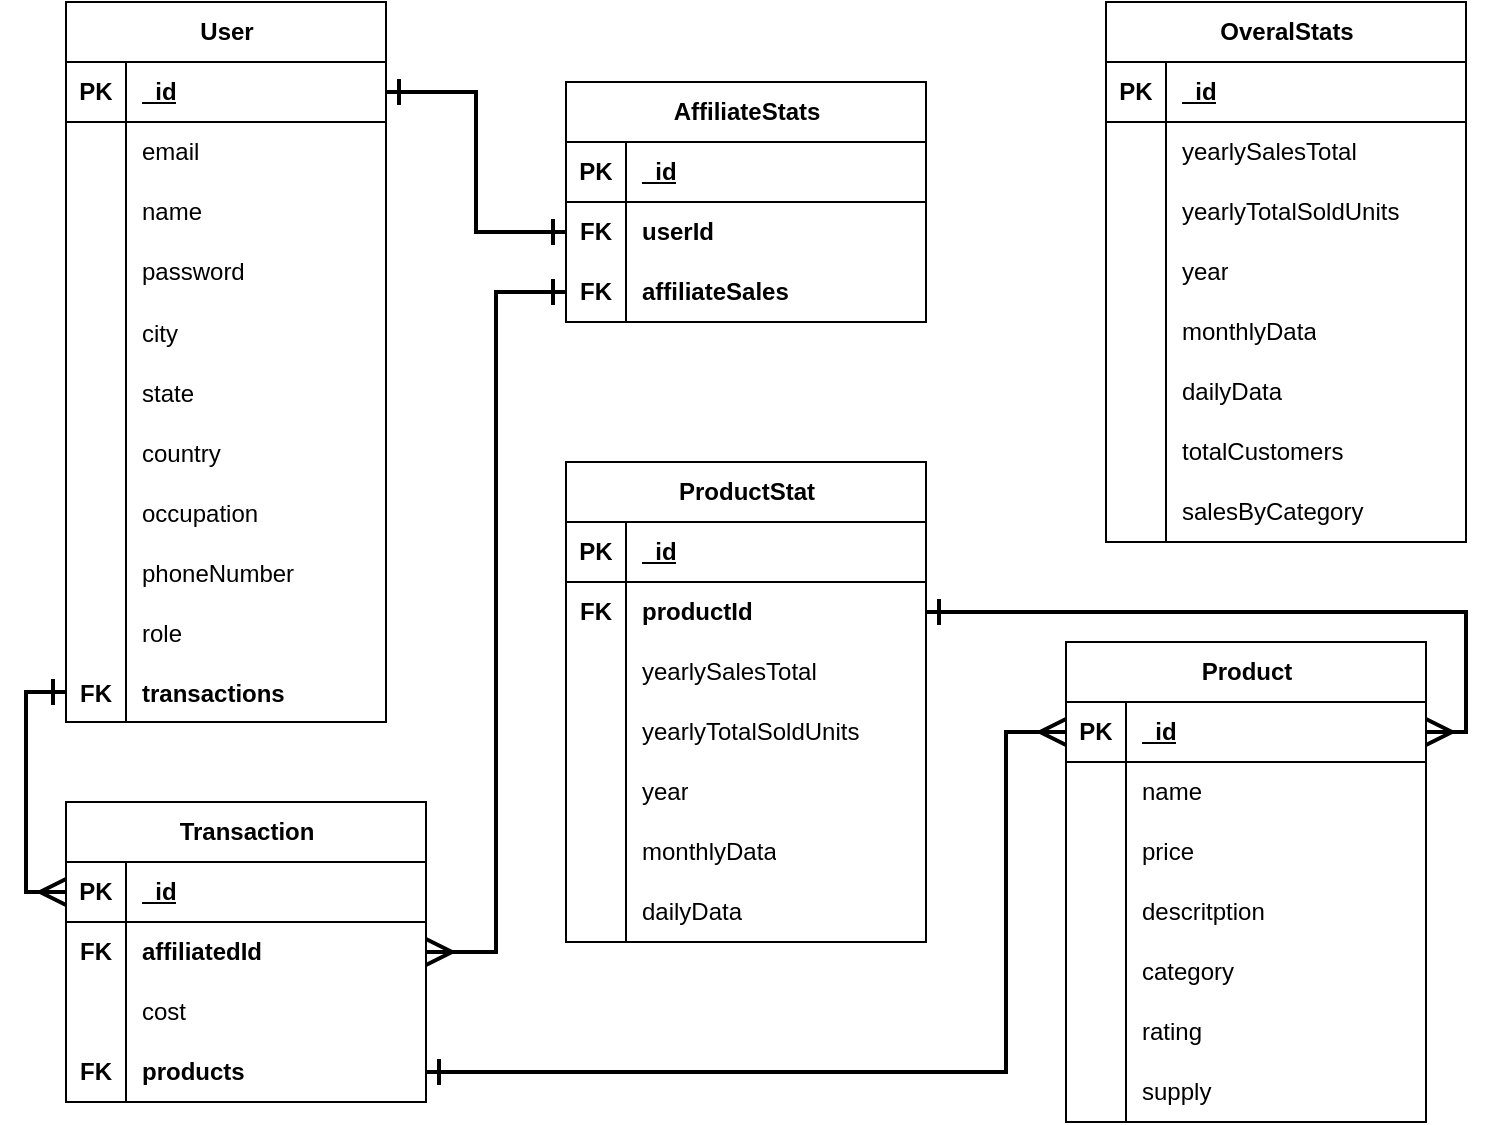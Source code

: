 <mxfile version="22.1.2" type="device">
  <diagram name="Page-1" id="8IZ86xLlQp-mrk8aoXNF">
    <mxGraphModel dx="767" dy="795" grid="1" gridSize="10" guides="1" tooltips="1" connect="1" arrows="1" fold="1" page="1" pageScale="1" pageWidth="850" pageHeight="1100" math="0" shadow="0">
      <root>
        <mxCell id="0" />
        <mxCell id="1" parent="0" />
        <mxCell id="BkCdWvKv00lGFJ5QVXTT-1" value="User" style="shape=table;startSize=30;container=1;collapsible=1;childLayout=tableLayout;fixedRows=1;rowLines=0;fontStyle=1;align=center;resizeLast=1;html=1;" vertex="1" parent="1">
          <mxGeometry x="40" y="40" width="160" height="360" as="geometry" />
        </mxCell>
        <mxCell id="BkCdWvKv00lGFJ5QVXTT-2" value="" style="shape=tableRow;horizontal=0;startSize=0;swimlaneHead=0;swimlaneBody=0;fillColor=none;collapsible=0;dropTarget=0;points=[[0,0.5],[1,0.5]];portConstraint=eastwest;top=0;left=0;right=0;bottom=1;" vertex="1" parent="BkCdWvKv00lGFJ5QVXTT-1">
          <mxGeometry y="30" width="160" height="30" as="geometry" />
        </mxCell>
        <mxCell id="BkCdWvKv00lGFJ5QVXTT-3" value="PK" style="shape=partialRectangle;connectable=0;fillColor=none;top=0;left=0;bottom=0;right=0;fontStyle=1;overflow=hidden;whiteSpace=wrap;html=1;" vertex="1" parent="BkCdWvKv00lGFJ5QVXTT-2">
          <mxGeometry width="30" height="30" as="geometry">
            <mxRectangle width="30" height="30" as="alternateBounds" />
          </mxGeometry>
        </mxCell>
        <mxCell id="BkCdWvKv00lGFJ5QVXTT-4" value="_id" style="shape=partialRectangle;connectable=0;fillColor=none;top=0;left=0;bottom=0;right=0;align=left;spacingLeft=6;fontStyle=5;overflow=hidden;whiteSpace=wrap;html=1;" vertex="1" parent="BkCdWvKv00lGFJ5QVXTT-2">
          <mxGeometry x="30" width="130" height="30" as="geometry">
            <mxRectangle width="130" height="30" as="alternateBounds" />
          </mxGeometry>
        </mxCell>
        <mxCell id="BkCdWvKv00lGFJ5QVXTT-5" value="" style="shape=tableRow;horizontal=0;startSize=0;swimlaneHead=0;swimlaneBody=0;fillColor=none;collapsible=0;dropTarget=0;points=[[0,0.5],[1,0.5]];portConstraint=eastwest;top=0;left=0;right=0;bottom=0;" vertex="1" parent="BkCdWvKv00lGFJ5QVXTT-1">
          <mxGeometry y="60" width="160" height="30" as="geometry" />
        </mxCell>
        <mxCell id="BkCdWvKv00lGFJ5QVXTT-6" value="" style="shape=partialRectangle;connectable=0;fillColor=none;top=0;left=0;bottom=0;right=0;editable=1;overflow=hidden;whiteSpace=wrap;html=1;" vertex="1" parent="BkCdWvKv00lGFJ5QVXTT-5">
          <mxGeometry width="30" height="30" as="geometry">
            <mxRectangle width="30" height="30" as="alternateBounds" />
          </mxGeometry>
        </mxCell>
        <mxCell id="BkCdWvKv00lGFJ5QVXTT-7" value="email" style="shape=partialRectangle;connectable=0;fillColor=none;top=0;left=0;bottom=0;right=0;align=left;spacingLeft=6;overflow=hidden;whiteSpace=wrap;html=1;" vertex="1" parent="BkCdWvKv00lGFJ5QVXTT-5">
          <mxGeometry x="30" width="130" height="30" as="geometry">
            <mxRectangle width="130" height="30" as="alternateBounds" />
          </mxGeometry>
        </mxCell>
        <mxCell id="BkCdWvKv00lGFJ5QVXTT-8" value="" style="shape=tableRow;horizontal=0;startSize=0;swimlaneHead=0;swimlaneBody=0;fillColor=none;collapsible=0;dropTarget=0;points=[[0,0.5],[1,0.5]];portConstraint=eastwest;top=0;left=0;right=0;bottom=0;" vertex="1" parent="BkCdWvKv00lGFJ5QVXTT-1">
          <mxGeometry y="90" width="160" height="30" as="geometry" />
        </mxCell>
        <mxCell id="BkCdWvKv00lGFJ5QVXTT-9" value="" style="shape=partialRectangle;connectable=0;fillColor=none;top=0;left=0;bottom=0;right=0;editable=1;overflow=hidden;whiteSpace=wrap;html=1;" vertex="1" parent="BkCdWvKv00lGFJ5QVXTT-8">
          <mxGeometry width="30" height="30" as="geometry">
            <mxRectangle width="30" height="30" as="alternateBounds" />
          </mxGeometry>
        </mxCell>
        <mxCell id="BkCdWvKv00lGFJ5QVXTT-10" value="name" style="shape=partialRectangle;connectable=0;fillColor=none;top=0;left=0;bottom=0;right=0;align=left;spacingLeft=6;overflow=hidden;whiteSpace=wrap;html=1;" vertex="1" parent="BkCdWvKv00lGFJ5QVXTT-8">
          <mxGeometry x="30" width="130" height="30" as="geometry">
            <mxRectangle width="130" height="30" as="alternateBounds" />
          </mxGeometry>
        </mxCell>
        <mxCell id="BkCdWvKv00lGFJ5QVXTT-11" value="" style="shape=tableRow;horizontal=0;startSize=0;swimlaneHead=0;swimlaneBody=0;fillColor=none;collapsible=0;dropTarget=0;points=[[0,0.5],[1,0.5]];portConstraint=eastwest;top=0;left=0;right=0;bottom=0;" vertex="1" parent="BkCdWvKv00lGFJ5QVXTT-1">
          <mxGeometry y="120" width="160" height="30" as="geometry" />
        </mxCell>
        <mxCell id="BkCdWvKv00lGFJ5QVXTT-12" value="" style="shape=partialRectangle;connectable=0;fillColor=none;top=0;left=0;bottom=0;right=0;editable=1;overflow=hidden;whiteSpace=wrap;html=1;" vertex="1" parent="BkCdWvKv00lGFJ5QVXTT-11">
          <mxGeometry width="30" height="30" as="geometry">
            <mxRectangle width="30" height="30" as="alternateBounds" />
          </mxGeometry>
        </mxCell>
        <mxCell id="BkCdWvKv00lGFJ5QVXTT-13" value="password" style="shape=partialRectangle;connectable=0;fillColor=none;top=0;left=0;bottom=0;right=0;align=left;spacingLeft=6;overflow=hidden;whiteSpace=wrap;html=1;" vertex="1" parent="BkCdWvKv00lGFJ5QVXTT-11">
          <mxGeometry x="30" width="130" height="30" as="geometry">
            <mxRectangle width="130" height="30" as="alternateBounds" />
          </mxGeometry>
        </mxCell>
        <mxCell id="BkCdWvKv00lGFJ5QVXTT-19" value="" style="shape=tableRow;horizontal=0;startSize=0;swimlaneHead=0;swimlaneBody=0;fillColor=none;collapsible=0;dropTarget=0;points=[[0,0.5],[1,0.5]];portConstraint=eastwest;top=0;left=0;right=0;bottom=0;" vertex="1" parent="BkCdWvKv00lGFJ5QVXTT-1">
          <mxGeometry y="150" width="160" height="30" as="geometry" />
        </mxCell>
        <mxCell id="BkCdWvKv00lGFJ5QVXTT-20" value="" style="shape=partialRectangle;connectable=0;fillColor=none;top=0;left=0;bottom=0;right=0;editable=1;overflow=hidden;" vertex="1" parent="BkCdWvKv00lGFJ5QVXTT-19">
          <mxGeometry width="30" height="30" as="geometry">
            <mxRectangle width="30" height="30" as="alternateBounds" />
          </mxGeometry>
        </mxCell>
        <mxCell id="BkCdWvKv00lGFJ5QVXTT-21" value="city" style="shape=partialRectangle;connectable=0;fillColor=none;top=0;left=0;bottom=0;right=0;align=left;spacingLeft=6;overflow=hidden;" vertex="1" parent="BkCdWvKv00lGFJ5QVXTT-19">
          <mxGeometry x="30" width="130" height="30" as="geometry">
            <mxRectangle width="130" height="30" as="alternateBounds" />
          </mxGeometry>
        </mxCell>
        <mxCell id="BkCdWvKv00lGFJ5QVXTT-15" value="" style="shape=tableRow;horizontal=0;startSize=0;swimlaneHead=0;swimlaneBody=0;fillColor=none;collapsible=0;dropTarget=0;points=[[0,0.5],[1,0.5]];portConstraint=eastwest;top=0;left=0;right=0;bottom=0;" vertex="1" parent="BkCdWvKv00lGFJ5QVXTT-1">
          <mxGeometry y="180" width="160" height="30" as="geometry" />
        </mxCell>
        <mxCell id="BkCdWvKv00lGFJ5QVXTT-16" value="" style="shape=partialRectangle;connectable=0;fillColor=none;top=0;left=0;bottom=0;right=0;editable=1;overflow=hidden;" vertex="1" parent="BkCdWvKv00lGFJ5QVXTT-15">
          <mxGeometry width="30" height="30" as="geometry">
            <mxRectangle width="30" height="30" as="alternateBounds" />
          </mxGeometry>
        </mxCell>
        <mxCell id="BkCdWvKv00lGFJ5QVXTT-17" value="state" style="shape=partialRectangle;connectable=0;fillColor=none;top=0;left=0;bottom=0;right=0;align=left;spacingLeft=6;overflow=hidden;" vertex="1" parent="BkCdWvKv00lGFJ5QVXTT-15">
          <mxGeometry x="30" width="130" height="30" as="geometry">
            <mxRectangle width="130" height="30" as="alternateBounds" />
          </mxGeometry>
        </mxCell>
        <mxCell id="BkCdWvKv00lGFJ5QVXTT-31" value="" style="shape=tableRow;horizontal=0;startSize=0;swimlaneHead=0;swimlaneBody=0;fillColor=none;collapsible=0;dropTarget=0;points=[[0,0.5],[1,0.5]];portConstraint=eastwest;top=0;left=0;right=0;bottom=0;" vertex="1" parent="BkCdWvKv00lGFJ5QVXTT-1">
          <mxGeometry y="210" width="160" height="30" as="geometry" />
        </mxCell>
        <mxCell id="BkCdWvKv00lGFJ5QVXTT-32" value="" style="shape=partialRectangle;connectable=0;fillColor=none;top=0;left=0;bottom=0;right=0;editable=1;overflow=hidden;" vertex="1" parent="BkCdWvKv00lGFJ5QVXTT-31">
          <mxGeometry width="30" height="30" as="geometry">
            <mxRectangle width="30" height="30" as="alternateBounds" />
          </mxGeometry>
        </mxCell>
        <mxCell id="BkCdWvKv00lGFJ5QVXTT-33" value="country" style="shape=partialRectangle;connectable=0;fillColor=none;top=0;left=0;bottom=0;right=0;align=left;spacingLeft=6;overflow=hidden;" vertex="1" parent="BkCdWvKv00lGFJ5QVXTT-31">
          <mxGeometry x="30" width="130" height="30" as="geometry">
            <mxRectangle width="130" height="30" as="alternateBounds" />
          </mxGeometry>
        </mxCell>
        <mxCell id="BkCdWvKv00lGFJ5QVXTT-23" value="" style="shape=tableRow;horizontal=0;startSize=0;swimlaneHead=0;swimlaneBody=0;fillColor=none;collapsible=0;dropTarget=0;points=[[0,0.5],[1,0.5]];portConstraint=eastwest;top=0;left=0;right=0;bottom=0;" vertex="1" parent="BkCdWvKv00lGFJ5QVXTT-1">
          <mxGeometry y="240" width="160" height="30" as="geometry" />
        </mxCell>
        <mxCell id="BkCdWvKv00lGFJ5QVXTT-24" value="" style="shape=partialRectangle;connectable=0;fillColor=none;top=0;left=0;bottom=0;right=0;editable=1;overflow=hidden;" vertex="1" parent="BkCdWvKv00lGFJ5QVXTT-23">
          <mxGeometry width="30" height="30" as="geometry">
            <mxRectangle width="30" height="30" as="alternateBounds" />
          </mxGeometry>
        </mxCell>
        <mxCell id="BkCdWvKv00lGFJ5QVXTT-25" value="occupation" style="shape=partialRectangle;connectable=0;fillColor=none;top=0;left=0;bottom=0;right=0;align=left;spacingLeft=6;overflow=hidden;" vertex="1" parent="BkCdWvKv00lGFJ5QVXTT-23">
          <mxGeometry x="30" width="130" height="30" as="geometry">
            <mxRectangle width="130" height="30" as="alternateBounds" />
          </mxGeometry>
        </mxCell>
        <mxCell id="BkCdWvKv00lGFJ5QVXTT-27" value="" style="shape=tableRow;horizontal=0;startSize=0;swimlaneHead=0;swimlaneBody=0;fillColor=none;collapsible=0;dropTarget=0;points=[[0,0.5],[1,0.5]];portConstraint=eastwest;top=0;left=0;right=0;bottom=0;" vertex="1" parent="BkCdWvKv00lGFJ5QVXTT-1">
          <mxGeometry y="270" width="160" height="30" as="geometry" />
        </mxCell>
        <mxCell id="BkCdWvKv00lGFJ5QVXTT-28" value="" style="shape=partialRectangle;connectable=0;fillColor=none;top=0;left=0;bottom=0;right=0;editable=1;overflow=hidden;" vertex="1" parent="BkCdWvKv00lGFJ5QVXTT-27">
          <mxGeometry width="30" height="30" as="geometry">
            <mxRectangle width="30" height="30" as="alternateBounds" />
          </mxGeometry>
        </mxCell>
        <mxCell id="BkCdWvKv00lGFJ5QVXTT-29" value="phoneNumber" style="shape=partialRectangle;connectable=0;fillColor=none;top=0;left=0;bottom=0;right=0;align=left;spacingLeft=6;overflow=hidden;" vertex="1" parent="BkCdWvKv00lGFJ5QVXTT-27">
          <mxGeometry x="30" width="130" height="30" as="geometry">
            <mxRectangle width="130" height="30" as="alternateBounds" />
          </mxGeometry>
        </mxCell>
        <mxCell id="BkCdWvKv00lGFJ5QVXTT-39" value="" style="shape=tableRow;horizontal=0;startSize=0;swimlaneHead=0;swimlaneBody=0;fillColor=none;collapsible=0;dropTarget=0;points=[[0,0.5],[1,0.5]];portConstraint=eastwest;top=0;left=0;right=0;bottom=0;" vertex="1" parent="BkCdWvKv00lGFJ5QVXTT-1">
          <mxGeometry y="300" width="160" height="30" as="geometry" />
        </mxCell>
        <mxCell id="BkCdWvKv00lGFJ5QVXTT-40" value="" style="shape=partialRectangle;connectable=0;fillColor=none;top=0;left=0;bottom=0;right=0;editable=1;overflow=hidden;" vertex="1" parent="BkCdWvKv00lGFJ5QVXTT-39">
          <mxGeometry width="30" height="30" as="geometry">
            <mxRectangle width="30" height="30" as="alternateBounds" />
          </mxGeometry>
        </mxCell>
        <mxCell id="BkCdWvKv00lGFJ5QVXTT-41" value="role" style="shape=partialRectangle;connectable=0;fillColor=none;top=0;left=0;bottom=0;right=0;align=left;spacingLeft=6;overflow=hidden;" vertex="1" parent="BkCdWvKv00lGFJ5QVXTT-39">
          <mxGeometry x="30" width="130" height="30" as="geometry">
            <mxRectangle width="130" height="30" as="alternateBounds" />
          </mxGeometry>
        </mxCell>
        <mxCell id="BkCdWvKv00lGFJ5QVXTT-35" value="" style="shape=tableRow;horizontal=0;startSize=0;swimlaneHead=0;swimlaneBody=0;fillColor=none;collapsible=0;dropTarget=0;points=[[0,0.5],[1,0.5]];portConstraint=eastwest;top=0;left=0;right=0;bottom=0;" vertex="1" parent="BkCdWvKv00lGFJ5QVXTT-1">
          <mxGeometry y="330" width="160" height="30" as="geometry" />
        </mxCell>
        <mxCell id="BkCdWvKv00lGFJ5QVXTT-36" value="FK" style="shape=partialRectangle;connectable=0;fillColor=none;top=0;left=0;bottom=0;right=0;editable=1;overflow=hidden;fontStyle=1" vertex="1" parent="BkCdWvKv00lGFJ5QVXTT-35">
          <mxGeometry width="30" height="30" as="geometry">
            <mxRectangle width="30" height="30" as="alternateBounds" />
          </mxGeometry>
        </mxCell>
        <mxCell id="BkCdWvKv00lGFJ5QVXTT-37" value="transactions" style="shape=partialRectangle;connectable=0;fillColor=none;top=0;left=0;bottom=0;right=0;align=left;spacingLeft=6;overflow=hidden;fontStyle=1" vertex="1" parent="BkCdWvKv00lGFJ5QVXTT-35">
          <mxGeometry x="30" width="130" height="30" as="geometry">
            <mxRectangle width="130" height="30" as="alternateBounds" />
          </mxGeometry>
        </mxCell>
        <mxCell id="BkCdWvKv00lGFJ5QVXTT-48" value="Transaction" style="shape=table;startSize=30;container=1;collapsible=1;childLayout=tableLayout;fixedRows=1;rowLines=0;fontStyle=1;align=center;resizeLast=1;html=1;" vertex="1" parent="1">
          <mxGeometry x="40" y="440" width="180" height="150" as="geometry" />
        </mxCell>
        <mxCell id="BkCdWvKv00lGFJ5QVXTT-49" value="" style="shape=tableRow;horizontal=0;startSize=0;swimlaneHead=0;swimlaneBody=0;fillColor=none;collapsible=0;dropTarget=0;points=[[0,0.5],[1,0.5]];portConstraint=eastwest;top=0;left=0;right=0;bottom=1;" vertex="1" parent="BkCdWvKv00lGFJ5QVXTT-48">
          <mxGeometry y="30" width="180" height="30" as="geometry" />
        </mxCell>
        <mxCell id="BkCdWvKv00lGFJ5QVXTT-50" value="PK" style="shape=partialRectangle;connectable=0;fillColor=none;top=0;left=0;bottom=0;right=0;fontStyle=1;overflow=hidden;whiteSpace=wrap;html=1;" vertex="1" parent="BkCdWvKv00lGFJ5QVXTT-49">
          <mxGeometry width="30" height="30" as="geometry">
            <mxRectangle width="30" height="30" as="alternateBounds" />
          </mxGeometry>
        </mxCell>
        <mxCell id="BkCdWvKv00lGFJ5QVXTT-51" value="_id" style="shape=partialRectangle;connectable=0;fillColor=none;top=0;left=0;bottom=0;right=0;align=left;spacingLeft=6;fontStyle=5;overflow=hidden;whiteSpace=wrap;html=1;" vertex="1" parent="BkCdWvKv00lGFJ5QVXTT-49">
          <mxGeometry x="30" width="150" height="30" as="geometry">
            <mxRectangle width="150" height="30" as="alternateBounds" />
          </mxGeometry>
        </mxCell>
        <mxCell id="BkCdWvKv00lGFJ5QVXTT-52" value="" style="shape=tableRow;horizontal=0;startSize=0;swimlaneHead=0;swimlaneBody=0;fillColor=none;collapsible=0;dropTarget=0;points=[[0,0.5],[1,0.5]];portConstraint=eastwest;top=0;left=0;right=0;bottom=0;" vertex="1" parent="BkCdWvKv00lGFJ5QVXTT-48">
          <mxGeometry y="60" width="180" height="30" as="geometry" />
        </mxCell>
        <mxCell id="BkCdWvKv00lGFJ5QVXTT-53" value="FK" style="shape=partialRectangle;connectable=0;fillColor=none;top=0;left=0;bottom=0;right=0;editable=1;overflow=hidden;whiteSpace=wrap;html=1;fontStyle=1" vertex="1" parent="BkCdWvKv00lGFJ5QVXTT-52">
          <mxGeometry width="30" height="30" as="geometry">
            <mxRectangle width="30" height="30" as="alternateBounds" />
          </mxGeometry>
        </mxCell>
        <mxCell id="BkCdWvKv00lGFJ5QVXTT-54" value="affiliatedId" style="shape=partialRectangle;connectable=0;fillColor=none;top=0;left=0;bottom=0;right=0;align=left;spacingLeft=6;overflow=hidden;whiteSpace=wrap;html=1;fontStyle=1" vertex="1" parent="BkCdWvKv00lGFJ5QVXTT-52">
          <mxGeometry x="30" width="150" height="30" as="geometry">
            <mxRectangle width="150" height="30" as="alternateBounds" />
          </mxGeometry>
        </mxCell>
        <mxCell id="BkCdWvKv00lGFJ5QVXTT-55" value="" style="shape=tableRow;horizontal=0;startSize=0;swimlaneHead=0;swimlaneBody=0;fillColor=none;collapsible=0;dropTarget=0;points=[[0,0.5],[1,0.5]];portConstraint=eastwest;top=0;left=0;right=0;bottom=0;" vertex="1" parent="BkCdWvKv00lGFJ5QVXTT-48">
          <mxGeometry y="90" width="180" height="30" as="geometry" />
        </mxCell>
        <mxCell id="BkCdWvKv00lGFJ5QVXTT-56" value="" style="shape=partialRectangle;connectable=0;fillColor=none;top=0;left=0;bottom=0;right=0;editable=1;overflow=hidden;whiteSpace=wrap;html=1;" vertex="1" parent="BkCdWvKv00lGFJ5QVXTT-55">
          <mxGeometry width="30" height="30" as="geometry">
            <mxRectangle width="30" height="30" as="alternateBounds" />
          </mxGeometry>
        </mxCell>
        <mxCell id="BkCdWvKv00lGFJ5QVXTT-57" value="cost" style="shape=partialRectangle;connectable=0;fillColor=none;top=0;left=0;bottom=0;right=0;align=left;spacingLeft=6;overflow=hidden;whiteSpace=wrap;html=1;" vertex="1" parent="BkCdWvKv00lGFJ5QVXTT-55">
          <mxGeometry x="30" width="150" height="30" as="geometry">
            <mxRectangle width="150" height="30" as="alternateBounds" />
          </mxGeometry>
        </mxCell>
        <mxCell id="BkCdWvKv00lGFJ5QVXTT-58" value="" style="shape=tableRow;horizontal=0;startSize=0;swimlaneHead=0;swimlaneBody=0;fillColor=none;collapsible=0;dropTarget=0;points=[[0,0.5],[1,0.5]];portConstraint=eastwest;top=0;left=0;right=0;bottom=0;" vertex="1" parent="BkCdWvKv00lGFJ5QVXTT-48">
          <mxGeometry y="120" width="180" height="30" as="geometry" />
        </mxCell>
        <mxCell id="BkCdWvKv00lGFJ5QVXTT-59" value="FK" style="shape=partialRectangle;connectable=0;fillColor=none;top=0;left=0;bottom=0;right=0;editable=1;overflow=hidden;whiteSpace=wrap;html=1;fontStyle=1" vertex="1" parent="BkCdWvKv00lGFJ5QVXTT-58">
          <mxGeometry width="30" height="30" as="geometry">
            <mxRectangle width="30" height="30" as="alternateBounds" />
          </mxGeometry>
        </mxCell>
        <mxCell id="BkCdWvKv00lGFJ5QVXTT-60" value="products" style="shape=partialRectangle;connectable=0;fillColor=none;top=0;left=0;bottom=0;right=0;align=left;spacingLeft=6;overflow=hidden;whiteSpace=wrap;html=1;fontStyle=1" vertex="1" parent="BkCdWvKv00lGFJ5QVXTT-58">
          <mxGeometry x="30" width="150" height="30" as="geometry">
            <mxRectangle width="150" height="30" as="alternateBounds" />
          </mxGeometry>
        </mxCell>
        <mxCell id="BkCdWvKv00lGFJ5QVXTT-61" value="AffiliateStats" style="shape=table;startSize=30;container=1;collapsible=1;childLayout=tableLayout;fixedRows=1;rowLines=0;fontStyle=1;align=center;resizeLast=1;html=1;" vertex="1" parent="1">
          <mxGeometry x="290" y="80" width="180" height="120" as="geometry" />
        </mxCell>
        <mxCell id="BkCdWvKv00lGFJ5QVXTT-62" value="" style="shape=tableRow;horizontal=0;startSize=0;swimlaneHead=0;swimlaneBody=0;fillColor=none;collapsible=0;dropTarget=0;points=[[0,0.5],[1,0.5]];portConstraint=eastwest;top=0;left=0;right=0;bottom=1;" vertex="1" parent="BkCdWvKv00lGFJ5QVXTT-61">
          <mxGeometry y="30" width="180" height="30" as="geometry" />
        </mxCell>
        <mxCell id="BkCdWvKv00lGFJ5QVXTT-63" value="PK" style="shape=partialRectangle;connectable=0;fillColor=none;top=0;left=0;bottom=0;right=0;fontStyle=1;overflow=hidden;whiteSpace=wrap;html=1;" vertex="1" parent="BkCdWvKv00lGFJ5QVXTT-62">
          <mxGeometry width="30" height="30" as="geometry">
            <mxRectangle width="30" height="30" as="alternateBounds" />
          </mxGeometry>
        </mxCell>
        <mxCell id="BkCdWvKv00lGFJ5QVXTT-64" value="_id" style="shape=partialRectangle;connectable=0;fillColor=none;top=0;left=0;bottom=0;right=0;align=left;spacingLeft=6;fontStyle=5;overflow=hidden;whiteSpace=wrap;html=1;" vertex="1" parent="BkCdWvKv00lGFJ5QVXTT-62">
          <mxGeometry x="30" width="150" height="30" as="geometry">
            <mxRectangle width="150" height="30" as="alternateBounds" />
          </mxGeometry>
        </mxCell>
        <mxCell id="BkCdWvKv00lGFJ5QVXTT-65" value="" style="shape=tableRow;horizontal=0;startSize=0;swimlaneHead=0;swimlaneBody=0;fillColor=none;collapsible=0;dropTarget=0;points=[[0,0.5],[1,0.5]];portConstraint=eastwest;top=0;left=0;right=0;bottom=0;" vertex="1" parent="BkCdWvKv00lGFJ5QVXTT-61">
          <mxGeometry y="60" width="180" height="30" as="geometry" />
        </mxCell>
        <mxCell id="BkCdWvKv00lGFJ5QVXTT-66" value="FK" style="shape=partialRectangle;connectable=0;fillColor=none;top=0;left=0;bottom=0;right=0;editable=1;overflow=hidden;whiteSpace=wrap;html=1;fontStyle=1" vertex="1" parent="BkCdWvKv00lGFJ5QVXTT-65">
          <mxGeometry width="30" height="30" as="geometry">
            <mxRectangle width="30" height="30" as="alternateBounds" />
          </mxGeometry>
        </mxCell>
        <mxCell id="BkCdWvKv00lGFJ5QVXTT-67" value="userId" style="shape=partialRectangle;connectable=0;fillColor=none;top=0;left=0;bottom=0;right=0;align=left;spacingLeft=6;overflow=hidden;whiteSpace=wrap;html=1;fontStyle=1" vertex="1" parent="BkCdWvKv00lGFJ5QVXTT-65">
          <mxGeometry x="30" width="150" height="30" as="geometry">
            <mxRectangle width="150" height="30" as="alternateBounds" />
          </mxGeometry>
        </mxCell>
        <mxCell id="BkCdWvKv00lGFJ5QVXTT-68" value="" style="shape=tableRow;horizontal=0;startSize=0;swimlaneHead=0;swimlaneBody=0;fillColor=none;collapsible=0;dropTarget=0;points=[[0,0.5],[1,0.5]];portConstraint=eastwest;top=0;left=0;right=0;bottom=0;" vertex="1" parent="BkCdWvKv00lGFJ5QVXTT-61">
          <mxGeometry y="90" width="180" height="30" as="geometry" />
        </mxCell>
        <mxCell id="BkCdWvKv00lGFJ5QVXTT-69" value="FK" style="shape=partialRectangle;connectable=0;fillColor=none;top=0;left=0;bottom=0;right=0;editable=1;overflow=hidden;whiteSpace=wrap;html=1;fontStyle=1" vertex="1" parent="BkCdWvKv00lGFJ5QVXTT-68">
          <mxGeometry width="30" height="30" as="geometry">
            <mxRectangle width="30" height="30" as="alternateBounds" />
          </mxGeometry>
        </mxCell>
        <mxCell id="BkCdWvKv00lGFJ5QVXTT-70" value="affiliateSales" style="shape=partialRectangle;connectable=0;fillColor=none;top=0;left=0;bottom=0;right=0;align=left;spacingLeft=6;overflow=hidden;whiteSpace=wrap;html=1;fontStyle=1" vertex="1" parent="BkCdWvKv00lGFJ5QVXTT-68">
          <mxGeometry x="30" width="150" height="30" as="geometry">
            <mxRectangle width="150" height="30" as="alternateBounds" />
          </mxGeometry>
        </mxCell>
        <mxCell id="BkCdWvKv00lGFJ5QVXTT-74" value="ProductStat" style="shape=table;startSize=30;container=1;collapsible=1;childLayout=tableLayout;fixedRows=1;rowLines=0;fontStyle=1;align=center;resizeLast=1;html=1;" vertex="1" parent="1">
          <mxGeometry x="290" y="270" width="180" height="240" as="geometry" />
        </mxCell>
        <mxCell id="BkCdWvKv00lGFJ5QVXTT-75" value="" style="shape=tableRow;horizontal=0;startSize=0;swimlaneHead=0;swimlaneBody=0;fillColor=none;collapsible=0;dropTarget=0;points=[[0,0.5],[1,0.5]];portConstraint=eastwest;top=0;left=0;right=0;bottom=1;" vertex="1" parent="BkCdWvKv00lGFJ5QVXTT-74">
          <mxGeometry y="30" width="180" height="30" as="geometry" />
        </mxCell>
        <mxCell id="BkCdWvKv00lGFJ5QVXTT-76" value="PK" style="shape=partialRectangle;connectable=0;fillColor=none;top=0;left=0;bottom=0;right=0;fontStyle=1;overflow=hidden;whiteSpace=wrap;html=1;" vertex="1" parent="BkCdWvKv00lGFJ5QVXTT-75">
          <mxGeometry width="30" height="30" as="geometry">
            <mxRectangle width="30" height="30" as="alternateBounds" />
          </mxGeometry>
        </mxCell>
        <mxCell id="BkCdWvKv00lGFJ5QVXTT-77" value="_id" style="shape=partialRectangle;connectable=0;fillColor=none;top=0;left=0;bottom=0;right=0;align=left;spacingLeft=6;fontStyle=5;overflow=hidden;whiteSpace=wrap;html=1;" vertex="1" parent="BkCdWvKv00lGFJ5QVXTT-75">
          <mxGeometry x="30" width="150" height="30" as="geometry">
            <mxRectangle width="150" height="30" as="alternateBounds" />
          </mxGeometry>
        </mxCell>
        <mxCell id="BkCdWvKv00lGFJ5QVXTT-78" value="" style="shape=tableRow;horizontal=0;startSize=0;swimlaneHead=0;swimlaneBody=0;fillColor=none;collapsible=0;dropTarget=0;points=[[0,0.5],[1,0.5]];portConstraint=eastwest;top=0;left=0;right=0;bottom=0;" vertex="1" parent="BkCdWvKv00lGFJ5QVXTT-74">
          <mxGeometry y="60" width="180" height="30" as="geometry" />
        </mxCell>
        <mxCell id="BkCdWvKv00lGFJ5QVXTT-79" value="FK" style="shape=partialRectangle;connectable=0;fillColor=none;top=0;left=0;bottom=0;right=0;editable=1;overflow=hidden;whiteSpace=wrap;html=1;fontStyle=1" vertex="1" parent="BkCdWvKv00lGFJ5QVXTT-78">
          <mxGeometry width="30" height="30" as="geometry">
            <mxRectangle width="30" height="30" as="alternateBounds" />
          </mxGeometry>
        </mxCell>
        <mxCell id="BkCdWvKv00lGFJ5QVXTT-80" value="productId" style="shape=partialRectangle;connectable=0;fillColor=none;top=0;left=0;bottom=0;right=0;align=left;spacingLeft=6;overflow=hidden;whiteSpace=wrap;html=1;fontStyle=1" vertex="1" parent="BkCdWvKv00lGFJ5QVXTT-78">
          <mxGeometry x="30" width="150" height="30" as="geometry">
            <mxRectangle width="150" height="30" as="alternateBounds" />
          </mxGeometry>
        </mxCell>
        <mxCell id="BkCdWvKv00lGFJ5QVXTT-81" value="" style="shape=tableRow;horizontal=0;startSize=0;swimlaneHead=0;swimlaneBody=0;fillColor=none;collapsible=0;dropTarget=0;points=[[0,0.5],[1,0.5]];portConstraint=eastwest;top=0;left=0;right=0;bottom=0;" vertex="1" parent="BkCdWvKv00lGFJ5QVXTT-74">
          <mxGeometry y="90" width="180" height="30" as="geometry" />
        </mxCell>
        <mxCell id="BkCdWvKv00lGFJ5QVXTT-82" value="" style="shape=partialRectangle;connectable=0;fillColor=none;top=0;left=0;bottom=0;right=0;editable=1;overflow=hidden;whiteSpace=wrap;html=1;" vertex="1" parent="BkCdWvKv00lGFJ5QVXTT-81">
          <mxGeometry width="30" height="30" as="geometry">
            <mxRectangle width="30" height="30" as="alternateBounds" />
          </mxGeometry>
        </mxCell>
        <mxCell id="BkCdWvKv00lGFJ5QVXTT-83" value="yearlySalesTotal" style="shape=partialRectangle;connectable=0;fillColor=none;top=0;left=0;bottom=0;right=0;align=left;spacingLeft=6;overflow=hidden;whiteSpace=wrap;html=1;" vertex="1" parent="BkCdWvKv00lGFJ5QVXTT-81">
          <mxGeometry x="30" width="150" height="30" as="geometry">
            <mxRectangle width="150" height="30" as="alternateBounds" />
          </mxGeometry>
        </mxCell>
        <mxCell id="BkCdWvKv00lGFJ5QVXTT-84" value="" style="shape=tableRow;horizontal=0;startSize=0;swimlaneHead=0;swimlaneBody=0;fillColor=none;collapsible=0;dropTarget=0;points=[[0,0.5],[1,0.5]];portConstraint=eastwest;top=0;left=0;right=0;bottom=0;" vertex="1" parent="BkCdWvKv00lGFJ5QVXTT-74">
          <mxGeometry y="120" width="180" height="30" as="geometry" />
        </mxCell>
        <mxCell id="BkCdWvKv00lGFJ5QVXTT-85" value="" style="shape=partialRectangle;connectable=0;fillColor=none;top=0;left=0;bottom=0;right=0;editable=1;overflow=hidden;whiteSpace=wrap;html=1;" vertex="1" parent="BkCdWvKv00lGFJ5QVXTT-84">
          <mxGeometry width="30" height="30" as="geometry">
            <mxRectangle width="30" height="30" as="alternateBounds" />
          </mxGeometry>
        </mxCell>
        <mxCell id="BkCdWvKv00lGFJ5QVXTT-86" value="yearlyTotalSoldUnits" style="shape=partialRectangle;connectable=0;fillColor=none;top=0;left=0;bottom=0;right=0;align=left;spacingLeft=6;overflow=hidden;whiteSpace=wrap;html=1;" vertex="1" parent="BkCdWvKv00lGFJ5QVXTT-84">
          <mxGeometry x="30" width="150" height="30" as="geometry">
            <mxRectangle width="150" height="30" as="alternateBounds" />
          </mxGeometry>
        </mxCell>
        <mxCell id="BkCdWvKv00lGFJ5QVXTT-87" value="" style="shape=tableRow;horizontal=0;startSize=0;swimlaneHead=0;swimlaneBody=0;fillColor=none;collapsible=0;dropTarget=0;points=[[0,0.5],[1,0.5]];portConstraint=eastwest;top=0;left=0;right=0;bottom=0;" vertex="1" parent="BkCdWvKv00lGFJ5QVXTT-74">
          <mxGeometry y="150" width="180" height="30" as="geometry" />
        </mxCell>
        <mxCell id="BkCdWvKv00lGFJ5QVXTT-88" value="" style="shape=partialRectangle;connectable=0;fillColor=none;top=0;left=0;bottom=0;right=0;editable=1;overflow=hidden;whiteSpace=wrap;html=1;" vertex="1" parent="BkCdWvKv00lGFJ5QVXTT-87">
          <mxGeometry width="30" height="30" as="geometry">
            <mxRectangle width="30" height="30" as="alternateBounds" />
          </mxGeometry>
        </mxCell>
        <mxCell id="BkCdWvKv00lGFJ5QVXTT-89" value="year" style="shape=partialRectangle;connectable=0;fillColor=none;top=0;left=0;bottom=0;right=0;align=left;spacingLeft=6;overflow=hidden;whiteSpace=wrap;html=1;" vertex="1" parent="BkCdWvKv00lGFJ5QVXTT-87">
          <mxGeometry x="30" width="150" height="30" as="geometry">
            <mxRectangle width="150" height="30" as="alternateBounds" />
          </mxGeometry>
        </mxCell>
        <mxCell id="BkCdWvKv00lGFJ5QVXTT-90" value="" style="shape=tableRow;horizontal=0;startSize=0;swimlaneHead=0;swimlaneBody=0;fillColor=none;collapsible=0;dropTarget=0;points=[[0,0.5],[1,0.5]];portConstraint=eastwest;top=0;left=0;right=0;bottom=0;" vertex="1" parent="BkCdWvKv00lGFJ5QVXTT-74">
          <mxGeometry y="180" width="180" height="30" as="geometry" />
        </mxCell>
        <mxCell id="BkCdWvKv00lGFJ5QVXTT-91" value="" style="shape=partialRectangle;connectable=0;fillColor=none;top=0;left=0;bottom=0;right=0;editable=1;overflow=hidden;whiteSpace=wrap;html=1;" vertex="1" parent="BkCdWvKv00lGFJ5QVXTT-90">
          <mxGeometry width="30" height="30" as="geometry">
            <mxRectangle width="30" height="30" as="alternateBounds" />
          </mxGeometry>
        </mxCell>
        <mxCell id="BkCdWvKv00lGFJ5QVXTT-92" value="monthlyData" style="shape=partialRectangle;connectable=0;fillColor=none;top=0;left=0;bottom=0;right=0;align=left;spacingLeft=6;overflow=hidden;whiteSpace=wrap;html=1;" vertex="1" parent="BkCdWvKv00lGFJ5QVXTT-90">
          <mxGeometry x="30" width="150" height="30" as="geometry">
            <mxRectangle width="150" height="30" as="alternateBounds" />
          </mxGeometry>
        </mxCell>
        <mxCell id="BkCdWvKv00lGFJ5QVXTT-93" value="" style="shape=tableRow;horizontal=0;startSize=0;swimlaneHead=0;swimlaneBody=0;fillColor=none;collapsible=0;dropTarget=0;points=[[0,0.5],[1,0.5]];portConstraint=eastwest;top=0;left=0;right=0;bottom=0;" vertex="1" parent="BkCdWvKv00lGFJ5QVXTT-74">
          <mxGeometry y="210" width="180" height="30" as="geometry" />
        </mxCell>
        <mxCell id="BkCdWvKv00lGFJ5QVXTT-94" value="" style="shape=partialRectangle;connectable=0;fillColor=none;top=0;left=0;bottom=0;right=0;editable=1;overflow=hidden;whiteSpace=wrap;html=1;" vertex="1" parent="BkCdWvKv00lGFJ5QVXTT-93">
          <mxGeometry width="30" height="30" as="geometry">
            <mxRectangle width="30" height="30" as="alternateBounds" />
          </mxGeometry>
        </mxCell>
        <mxCell id="BkCdWvKv00lGFJ5QVXTT-95" value="dailyData" style="shape=partialRectangle;connectable=0;fillColor=none;top=0;left=0;bottom=0;right=0;align=left;spacingLeft=6;overflow=hidden;whiteSpace=wrap;html=1;" vertex="1" parent="BkCdWvKv00lGFJ5QVXTT-93">
          <mxGeometry x="30" width="150" height="30" as="geometry">
            <mxRectangle width="150" height="30" as="alternateBounds" />
          </mxGeometry>
        </mxCell>
        <mxCell id="BkCdWvKv00lGFJ5QVXTT-96" value="Product" style="shape=table;startSize=30;container=1;collapsible=1;childLayout=tableLayout;fixedRows=1;rowLines=0;fontStyle=1;align=center;resizeLast=1;html=1;" vertex="1" parent="1">
          <mxGeometry x="540" y="360" width="180" height="240" as="geometry" />
        </mxCell>
        <mxCell id="BkCdWvKv00lGFJ5QVXTT-97" value="" style="shape=tableRow;horizontal=0;startSize=0;swimlaneHead=0;swimlaneBody=0;fillColor=none;collapsible=0;dropTarget=0;points=[[0,0.5],[1,0.5]];portConstraint=eastwest;top=0;left=0;right=0;bottom=1;" vertex="1" parent="BkCdWvKv00lGFJ5QVXTT-96">
          <mxGeometry y="30" width="180" height="30" as="geometry" />
        </mxCell>
        <mxCell id="BkCdWvKv00lGFJ5QVXTT-98" value="PK" style="shape=partialRectangle;connectable=0;fillColor=none;top=0;left=0;bottom=0;right=0;fontStyle=1;overflow=hidden;whiteSpace=wrap;html=1;" vertex="1" parent="BkCdWvKv00lGFJ5QVXTT-97">
          <mxGeometry width="30" height="30" as="geometry">
            <mxRectangle width="30" height="30" as="alternateBounds" />
          </mxGeometry>
        </mxCell>
        <mxCell id="BkCdWvKv00lGFJ5QVXTT-99" value="_id" style="shape=partialRectangle;connectable=0;fillColor=none;top=0;left=0;bottom=0;right=0;align=left;spacingLeft=6;fontStyle=5;overflow=hidden;whiteSpace=wrap;html=1;" vertex="1" parent="BkCdWvKv00lGFJ5QVXTT-97">
          <mxGeometry x="30" width="150" height="30" as="geometry">
            <mxRectangle width="150" height="30" as="alternateBounds" />
          </mxGeometry>
        </mxCell>
        <mxCell id="BkCdWvKv00lGFJ5QVXTT-100" value="" style="shape=tableRow;horizontal=0;startSize=0;swimlaneHead=0;swimlaneBody=0;fillColor=none;collapsible=0;dropTarget=0;points=[[0,0.5],[1,0.5]];portConstraint=eastwest;top=0;left=0;right=0;bottom=0;" vertex="1" parent="BkCdWvKv00lGFJ5QVXTT-96">
          <mxGeometry y="60" width="180" height="30" as="geometry" />
        </mxCell>
        <mxCell id="BkCdWvKv00lGFJ5QVXTT-101" value="" style="shape=partialRectangle;connectable=0;fillColor=none;top=0;left=0;bottom=0;right=0;editable=1;overflow=hidden;whiteSpace=wrap;html=1;" vertex="1" parent="BkCdWvKv00lGFJ5QVXTT-100">
          <mxGeometry width="30" height="30" as="geometry">
            <mxRectangle width="30" height="30" as="alternateBounds" />
          </mxGeometry>
        </mxCell>
        <mxCell id="BkCdWvKv00lGFJ5QVXTT-102" value="name" style="shape=partialRectangle;connectable=0;fillColor=none;top=0;left=0;bottom=0;right=0;align=left;spacingLeft=6;overflow=hidden;whiteSpace=wrap;html=1;" vertex="1" parent="BkCdWvKv00lGFJ5QVXTT-100">
          <mxGeometry x="30" width="150" height="30" as="geometry">
            <mxRectangle width="150" height="30" as="alternateBounds" />
          </mxGeometry>
        </mxCell>
        <mxCell id="BkCdWvKv00lGFJ5QVXTT-103" value="" style="shape=tableRow;horizontal=0;startSize=0;swimlaneHead=0;swimlaneBody=0;fillColor=none;collapsible=0;dropTarget=0;points=[[0,0.5],[1,0.5]];portConstraint=eastwest;top=0;left=0;right=0;bottom=0;" vertex="1" parent="BkCdWvKv00lGFJ5QVXTT-96">
          <mxGeometry y="90" width="180" height="30" as="geometry" />
        </mxCell>
        <mxCell id="BkCdWvKv00lGFJ5QVXTT-104" value="" style="shape=partialRectangle;connectable=0;fillColor=none;top=0;left=0;bottom=0;right=0;editable=1;overflow=hidden;whiteSpace=wrap;html=1;" vertex="1" parent="BkCdWvKv00lGFJ5QVXTT-103">
          <mxGeometry width="30" height="30" as="geometry">
            <mxRectangle width="30" height="30" as="alternateBounds" />
          </mxGeometry>
        </mxCell>
        <mxCell id="BkCdWvKv00lGFJ5QVXTT-105" value="price" style="shape=partialRectangle;connectable=0;fillColor=none;top=0;left=0;bottom=0;right=0;align=left;spacingLeft=6;overflow=hidden;whiteSpace=wrap;html=1;" vertex="1" parent="BkCdWvKv00lGFJ5QVXTT-103">
          <mxGeometry x="30" width="150" height="30" as="geometry">
            <mxRectangle width="150" height="30" as="alternateBounds" />
          </mxGeometry>
        </mxCell>
        <mxCell id="BkCdWvKv00lGFJ5QVXTT-106" value="" style="shape=tableRow;horizontal=0;startSize=0;swimlaneHead=0;swimlaneBody=0;fillColor=none;collapsible=0;dropTarget=0;points=[[0,0.5],[1,0.5]];portConstraint=eastwest;top=0;left=0;right=0;bottom=0;" vertex="1" parent="BkCdWvKv00lGFJ5QVXTT-96">
          <mxGeometry y="120" width="180" height="30" as="geometry" />
        </mxCell>
        <mxCell id="BkCdWvKv00lGFJ5QVXTT-107" value="" style="shape=partialRectangle;connectable=0;fillColor=none;top=0;left=0;bottom=0;right=0;editable=1;overflow=hidden;whiteSpace=wrap;html=1;" vertex="1" parent="BkCdWvKv00lGFJ5QVXTT-106">
          <mxGeometry width="30" height="30" as="geometry">
            <mxRectangle width="30" height="30" as="alternateBounds" />
          </mxGeometry>
        </mxCell>
        <mxCell id="BkCdWvKv00lGFJ5QVXTT-108" value="descritption" style="shape=partialRectangle;connectable=0;fillColor=none;top=0;left=0;bottom=0;right=0;align=left;spacingLeft=6;overflow=hidden;whiteSpace=wrap;html=1;" vertex="1" parent="BkCdWvKv00lGFJ5QVXTT-106">
          <mxGeometry x="30" width="150" height="30" as="geometry">
            <mxRectangle width="150" height="30" as="alternateBounds" />
          </mxGeometry>
        </mxCell>
        <mxCell id="BkCdWvKv00lGFJ5QVXTT-109" value="" style="shape=tableRow;horizontal=0;startSize=0;swimlaneHead=0;swimlaneBody=0;fillColor=none;collapsible=0;dropTarget=0;points=[[0,0.5],[1,0.5]];portConstraint=eastwest;top=0;left=0;right=0;bottom=0;" vertex="1" parent="BkCdWvKv00lGFJ5QVXTT-96">
          <mxGeometry y="150" width="180" height="30" as="geometry" />
        </mxCell>
        <mxCell id="BkCdWvKv00lGFJ5QVXTT-110" value="" style="shape=partialRectangle;connectable=0;fillColor=none;top=0;left=0;bottom=0;right=0;editable=1;overflow=hidden;whiteSpace=wrap;html=1;" vertex="1" parent="BkCdWvKv00lGFJ5QVXTT-109">
          <mxGeometry width="30" height="30" as="geometry">
            <mxRectangle width="30" height="30" as="alternateBounds" />
          </mxGeometry>
        </mxCell>
        <mxCell id="BkCdWvKv00lGFJ5QVXTT-111" value="category" style="shape=partialRectangle;connectable=0;fillColor=none;top=0;left=0;bottom=0;right=0;align=left;spacingLeft=6;overflow=hidden;whiteSpace=wrap;html=1;" vertex="1" parent="BkCdWvKv00lGFJ5QVXTT-109">
          <mxGeometry x="30" width="150" height="30" as="geometry">
            <mxRectangle width="150" height="30" as="alternateBounds" />
          </mxGeometry>
        </mxCell>
        <mxCell id="BkCdWvKv00lGFJ5QVXTT-112" value="" style="shape=tableRow;horizontal=0;startSize=0;swimlaneHead=0;swimlaneBody=0;fillColor=none;collapsible=0;dropTarget=0;points=[[0,0.5],[1,0.5]];portConstraint=eastwest;top=0;left=0;right=0;bottom=0;" vertex="1" parent="BkCdWvKv00lGFJ5QVXTT-96">
          <mxGeometry y="180" width="180" height="30" as="geometry" />
        </mxCell>
        <mxCell id="BkCdWvKv00lGFJ5QVXTT-113" value="" style="shape=partialRectangle;connectable=0;fillColor=none;top=0;left=0;bottom=0;right=0;editable=1;overflow=hidden;whiteSpace=wrap;html=1;" vertex="1" parent="BkCdWvKv00lGFJ5QVXTT-112">
          <mxGeometry width="30" height="30" as="geometry">
            <mxRectangle width="30" height="30" as="alternateBounds" />
          </mxGeometry>
        </mxCell>
        <mxCell id="BkCdWvKv00lGFJ5QVXTT-114" value="rating" style="shape=partialRectangle;connectable=0;fillColor=none;top=0;left=0;bottom=0;right=0;align=left;spacingLeft=6;overflow=hidden;whiteSpace=wrap;html=1;" vertex="1" parent="BkCdWvKv00lGFJ5QVXTT-112">
          <mxGeometry x="30" width="150" height="30" as="geometry">
            <mxRectangle width="150" height="30" as="alternateBounds" />
          </mxGeometry>
        </mxCell>
        <mxCell id="BkCdWvKv00lGFJ5QVXTT-115" value="" style="shape=tableRow;horizontal=0;startSize=0;swimlaneHead=0;swimlaneBody=0;fillColor=none;collapsible=0;dropTarget=0;points=[[0,0.5],[1,0.5]];portConstraint=eastwest;top=0;left=0;right=0;bottom=0;" vertex="1" parent="BkCdWvKv00lGFJ5QVXTT-96">
          <mxGeometry y="210" width="180" height="30" as="geometry" />
        </mxCell>
        <mxCell id="BkCdWvKv00lGFJ5QVXTT-116" value="" style="shape=partialRectangle;connectable=0;fillColor=none;top=0;left=0;bottom=0;right=0;editable=1;overflow=hidden;whiteSpace=wrap;html=1;" vertex="1" parent="BkCdWvKv00lGFJ5QVXTT-115">
          <mxGeometry width="30" height="30" as="geometry">
            <mxRectangle width="30" height="30" as="alternateBounds" />
          </mxGeometry>
        </mxCell>
        <mxCell id="BkCdWvKv00lGFJ5QVXTT-117" value="supply" style="shape=partialRectangle;connectable=0;fillColor=none;top=0;left=0;bottom=0;right=0;align=left;spacingLeft=6;overflow=hidden;whiteSpace=wrap;html=1;" vertex="1" parent="BkCdWvKv00lGFJ5QVXTT-115">
          <mxGeometry x="30" width="150" height="30" as="geometry">
            <mxRectangle width="150" height="30" as="alternateBounds" />
          </mxGeometry>
        </mxCell>
        <mxCell id="BkCdWvKv00lGFJ5QVXTT-118" value="OveralStats" style="shape=table;startSize=30;container=1;collapsible=1;childLayout=tableLayout;fixedRows=1;rowLines=0;fontStyle=1;align=center;resizeLast=1;html=1;" vertex="1" parent="1">
          <mxGeometry x="560" y="40" width="180" height="270" as="geometry" />
        </mxCell>
        <mxCell id="BkCdWvKv00lGFJ5QVXTT-119" value="" style="shape=tableRow;horizontal=0;startSize=0;swimlaneHead=0;swimlaneBody=0;fillColor=none;collapsible=0;dropTarget=0;points=[[0,0.5],[1,0.5]];portConstraint=eastwest;top=0;left=0;right=0;bottom=1;" vertex="1" parent="BkCdWvKv00lGFJ5QVXTT-118">
          <mxGeometry y="30" width="180" height="30" as="geometry" />
        </mxCell>
        <mxCell id="BkCdWvKv00lGFJ5QVXTT-120" value="PK" style="shape=partialRectangle;connectable=0;fillColor=none;top=0;left=0;bottom=0;right=0;fontStyle=1;overflow=hidden;whiteSpace=wrap;html=1;" vertex="1" parent="BkCdWvKv00lGFJ5QVXTT-119">
          <mxGeometry width="30" height="30" as="geometry">
            <mxRectangle width="30" height="30" as="alternateBounds" />
          </mxGeometry>
        </mxCell>
        <mxCell id="BkCdWvKv00lGFJ5QVXTT-121" value="_id" style="shape=partialRectangle;connectable=0;fillColor=none;top=0;left=0;bottom=0;right=0;align=left;spacingLeft=6;fontStyle=5;overflow=hidden;whiteSpace=wrap;html=1;" vertex="1" parent="BkCdWvKv00lGFJ5QVXTT-119">
          <mxGeometry x="30" width="150" height="30" as="geometry">
            <mxRectangle width="150" height="30" as="alternateBounds" />
          </mxGeometry>
        </mxCell>
        <mxCell id="BkCdWvKv00lGFJ5QVXTT-122" value="" style="shape=tableRow;horizontal=0;startSize=0;swimlaneHead=0;swimlaneBody=0;fillColor=none;collapsible=0;dropTarget=0;points=[[0,0.5],[1,0.5]];portConstraint=eastwest;top=0;left=0;right=0;bottom=0;" vertex="1" parent="BkCdWvKv00lGFJ5QVXTT-118">
          <mxGeometry y="60" width="180" height="30" as="geometry" />
        </mxCell>
        <mxCell id="BkCdWvKv00lGFJ5QVXTT-123" value="" style="shape=partialRectangle;connectable=0;fillColor=none;top=0;left=0;bottom=0;right=0;editable=1;overflow=hidden;whiteSpace=wrap;html=1;" vertex="1" parent="BkCdWvKv00lGFJ5QVXTT-122">
          <mxGeometry width="30" height="30" as="geometry">
            <mxRectangle width="30" height="30" as="alternateBounds" />
          </mxGeometry>
        </mxCell>
        <mxCell id="BkCdWvKv00lGFJ5QVXTT-124" value="yearlySalesTotal" style="shape=partialRectangle;connectable=0;fillColor=none;top=0;left=0;bottom=0;right=0;align=left;spacingLeft=6;overflow=hidden;whiteSpace=wrap;html=1;" vertex="1" parent="BkCdWvKv00lGFJ5QVXTT-122">
          <mxGeometry x="30" width="150" height="30" as="geometry">
            <mxRectangle width="150" height="30" as="alternateBounds" />
          </mxGeometry>
        </mxCell>
        <mxCell id="BkCdWvKv00lGFJ5QVXTT-125" value="" style="shape=tableRow;horizontal=0;startSize=0;swimlaneHead=0;swimlaneBody=0;fillColor=none;collapsible=0;dropTarget=0;points=[[0,0.5],[1,0.5]];portConstraint=eastwest;top=0;left=0;right=0;bottom=0;" vertex="1" parent="BkCdWvKv00lGFJ5QVXTT-118">
          <mxGeometry y="90" width="180" height="30" as="geometry" />
        </mxCell>
        <mxCell id="BkCdWvKv00lGFJ5QVXTT-126" value="" style="shape=partialRectangle;connectable=0;fillColor=none;top=0;left=0;bottom=0;right=0;editable=1;overflow=hidden;whiteSpace=wrap;html=1;" vertex="1" parent="BkCdWvKv00lGFJ5QVXTT-125">
          <mxGeometry width="30" height="30" as="geometry">
            <mxRectangle width="30" height="30" as="alternateBounds" />
          </mxGeometry>
        </mxCell>
        <mxCell id="BkCdWvKv00lGFJ5QVXTT-127" value="yearlyTotalSoldUnits" style="shape=partialRectangle;connectable=0;fillColor=none;top=0;left=0;bottom=0;right=0;align=left;spacingLeft=6;overflow=hidden;whiteSpace=wrap;html=1;" vertex="1" parent="BkCdWvKv00lGFJ5QVXTT-125">
          <mxGeometry x="30" width="150" height="30" as="geometry">
            <mxRectangle width="150" height="30" as="alternateBounds" />
          </mxGeometry>
        </mxCell>
        <mxCell id="BkCdWvKv00lGFJ5QVXTT-128" value="" style="shape=tableRow;horizontal=0;startSize=0;swimlaneHead=0;swimlaneBody=0;fillColor=none;collapsible=0;dropTarget=0;points=[[0,0.5],[1,0.5]];portConstraint=eastwest;top=0;left=0;right=0;bottom=0;" vertex="1" parent="BkCdWvKv00lGFJ5QVXTT-118">
          <mxGeometry y="120" width="180" height="30" as="geometry" />
        </mxCell>
        <mxCell id="BkCdWvKv00lGFJ5QVXTT-129" value="" style="shape=partialRectangle;connectable=0;fillColor=none;top=0;left=0;bottom=0;right=0;editable=1;overflow=hidden;whiteSpace=wrap;html=1;" vertex="1" parent="BkCdWvKv00lGFJ5QVXTT-128">
          <mxGeometry width="30" height="30" as="geometry">
            <mxRectangle width="30" height="30" as="alternateBounds" />
          </mxGeometry>
        </mxCell>
        <mxCell id="BkCdWvKv00lGFJ5QVXTT-130" value="year" style="shape=partialRectangle;connectable=0;fillColor=none;top=0;left=0;bottom=0;right=0;align=left;spacingLeft=6;overflow=hidden;whiteSpace=wrap;html=1;" vertex="1" parent="BkCdWvKv00lGFJ5QVXTT-128">
          <mxGeometry x="30" width="150" height="30" as="geometry">
            <mxRectangle width="150" height="30" as="alternateBounds" />
          </mxGeometry>
        </mxCell>
        <mxCell id="BkCdWvKv00lGFJ5QVXTT-131" value="" style="shape=tableRow;horizontal=0;startSize=0;swimlaneHead=0;swimlaneBody=0;fillColor=none;collapsible=0;dropTarget=0;points=[[0,0.5],[1,0.5]];portConstraint=eastwest;top=0;left=0;right=0;bottom=0;" vertex="1" parent="BkCdWvKv00lGFJ5QVXTT-118">
          <mxGeometry y="150" width="180" height="30" as="geometry" />
        </mxCell>
        <mxCell id="BkCdWvKv00lGFJ5QVXTT-132" value="" style="shape=partialRectangle;connectable=0;fillColor=none;top=0;left=0;bottom=0;right=0;editable=1;overflow=hidden;whiteSpace=wrap;html=1;" vertex="1" parent="BkCdWvKv00lGFJ5QVXTT-131">
          <mxGeometry width="30" height="30" as="geometry">
            <mxRectangle width="30" height="30" as="alternateBounds" />
          </mxGeometry>
        </mxCell>
        <mxCell id="BkCdWvKv00lGFJ5QVXTT-133" value="monthlyData" style="shape=partialRectangle;connectable=0;fillColor=none;top=0;left=0;bottom=0;right=0;align=left;spacingLeft=6;overflow=hidden;whiteSpace=wrap;html=1;" vertex="1" parent="BkCdWvKv00lGFJ5QVXTT-131">
          <mxGeometry x="30" width="150" height="30" as="geometry">
            <mxRectangle width="150" height="30" as="alternateBounds" />
          </mxGeometry>
        </mxCell>
        <mxCell id="BkCdWvKv00lGFJ5QVXTT-134" value="" style="shape=tableRow;horizontal=0;startSize=0;swimlaneHead=0;swimlaneBody=0;fillColor=none;collapsible=0;dropTarget=0;points=[[0,0.5],[1,0.5]];portConstraint=eastwest;top=0;left=0;right=0;bottom=0;" vertex="1" parent="BkCdWvKv00lGFJ5QVXTT-118">
          <mxGeometry y="180" width="180" height="30" as="geometry" />
        </mxCell>
        <mxCell id="BkCdWvKv00lGFJ5QVXTT-135" value="" style="shape=partialRectangle;connectable=0;fillColor=none;top=0;left=0;bottom=0;right=0;editable=1;overflow=hidden;whiteSpace=wrap;html=1;" vertex="1" parent="BkCdWvKv00lGFJ5QVXTT-134">
          <mxGeometry width="30" height="30" as="geometry">
            <mxRectangle width="30" height="30" as="alternateBounds" />
          </mxGeometry>
        </mxCell>
        <mxCell id="BkCdWvKv00lGFJ5QVXTT-136" value="dailyData" style="shape=partialRectangle;connectable=0;fillColor=none;top=0;left=0;bottom=0;right=0;align=left;spacingLeft=6;overflow=hidden;whiteSpace=wrap;html=1;" vertex="1" parent="BkCdWvKv00lGFJ5QVXTT-134">
          <mxGeometry x="30" width="150" height="30" as="geometry">
            <mxRectangle width="150" height="30" as="alternateBounds" />
          </mxGeometry>
        </mxCell>
        <mxCell id="BkCdWvKv00lGFJ5QVXTT-137" value="" style="shape=tableRow;horizontal=0;startSize=0;swimlaneHead=0;swimlaneBody=0;fillColor=none;collapsible=0;dropTarget=0;points=[[0,0.5],[1,0.5]];portConstraint=eastwest;top=0;left=0;right=0;bottom=0;" vertex="1" parent="BkCdWvKv00lGFJ5QVXTT-118">
          <mxGeometry y="210" width="180" height="30" as="geometry" />
        </mxCell>
        <mxCell id="BkCdWvKv00lGFJ5QVXTT-138" value="" style="shape=partialRectangle;connectable=0;fillColor=none;top=0;left=0;bottom=0;right=0;editable=1;overflow=hidden;whiteSpace=wrap;html=1;" vertex="1" parent="BkCdWvKv00lGFJ5QVXTT-137">
          <mxGeometry width="30" height="30" as="geometry">
            <mxRectangle width="30" height="30" as="alternateBounds" />
          </mxGeometry>
        </mxCell>
        <mxCell id="BkCdWvKv00lGFJ5QVXTT-139" value="totalCustomers" style="shape=partialRectangle;connectable=0;fillColor=none;top=0;left=0;bottom=0;right=0;align=left;spacingLeft=6;overflow=hidden;whiteSpace=wrap;html=1;" vertex="1" parent="BkCdWvKv00lGFJ5QVXTT-137">
          <mxGeometry x="30" width="150" height="30" as="geometry">
            <mxRectangle width="150" height="30" as="alternateBounds" />
          </mxGeometry>
        </mxCell>
        <mxCell id="BkCdWvKv00lGFJ5QVXTT-140" value="" style="shape=tableRow;horizontal=0;startSize=0;swimlaneHead=0;swimlaneBody=0;fillColor=none;collapsible=0;dropTarget=0;points=[[0,0.5],[1,0.5]];portConstraint=eastwest;top=0;left=0;right=0;bottom=0;" vertex="1" parent="BkCdWvKv00lGFJ5QVXTT-118">
          <mxGeometry y="240" width="180" height="30" as="geometry" />
        </mxCell>
        <mxCell id="BkCdWvKv00lGFJ5QVXTT-141" value="" style="shape=partialRectangle;connectable=0;fillColor=none;top=0;left=0;bottom=0;right=0;editable=1;overflow=hidden;whiteSpace=wrap;html=1;" vertex="1" parent="BkCdWvKv00lGFJ5QVXTT-140">
          <mxGeometry width="30" height="30" as="geometry">
            <mxRectangle width="30" height="30" as="alternateBounds" />
          </mxGeometry>
        </mxCell>
        <mxCell id="BkCdWvKv00lGFJ5QVXTT-142" value="salesByCategory" style="shape=partialRectangle;connectable=0;fillColor=none;top=0;left=0;bottom=0;right=0;align=left;spacingLeft=6;overflow=hidden;whiteSpace=wrap;html=1;" vertex="1" parent="BkCdWvKv00lGFJ5QVXTT-140">
          <mxGeometry x="30" width="150" height="30" as="geometry">
            <mxRectangle width="150" height="30" as="alternateBounds" />
          </mxGeometry>
        </mxCell>
        <mxCell id="BkCdWvKv00lGFJ5QVXTT-143" style="rounded=0;orthogonalLoop=1;jettySize=auto;html=1;edgeStyle=orthogonalEdgeStyle;startArrow=ERone;startFill=0;strokeWidth=2;targetPerimeterSpacing=0;endArrow=ERone;endFill=0;endSize=10;startSize=10;" edge="1" parent="1" source="BkCdWvKv00lGFJ5QVXTT-2" target="BkCdWvKv00lGFJ5QVXTT-65">
          <mxGeometry relative="1" as="geometry" />
        </mxCell>
        <mxCell id="BkCdWvKv00lGFJ5QVXTT-144" style="edgeStyle=orthogonalEdgeStyle;rounded=0;orthogonalLoop=1;jettySize=auto;html=1;strokeWidth=2;startArrow=ERone;startFill=0;endSize=10;startSize=10;endArrow=ERmany;endFill=0;" edge="1" parent="1" source="BkCdWvKv00lGFJ5QVXTT-68" target="BkCdWvKv00lGFJ5QVXTT-52">
          <mxGeometry relative="1" as="geometry" />
        </mxCell>
        <mxCell id="BkCdWvKv00lGFJ5QVXTT-145" style="edgeStyle=orthogonalEdgeStyle;rounded=0;orthogonalLoop=1;jettySize=auto;html=1;entryX=0;entryY=0.5;entryDx=0;entryDy=0;endArrow=ERone;endFill=0;startArrow=ERmany;startFill=0;strokeWidth=2;endSize=10;startSize=10;" edge="1" parent="1" source="BkCdWvKv00lGFJ5QVXTT-49" target="BkCdWvKv00lGFJ5QVXTT-35">
          <mxGeometry relative="1" as="geometry" />
        </mxCell>
        <mxCell id="BkCdWvKv00lGFJ5QVXTT-146" style="edgeStyle=orthogonalEdgeStyle;rounded=0;orthogonalLoop=1;jettySize=auto;html=1;startArrow=ERmany;startFill=0;endArrow=ERone;endFill=0;strokeWidth=2;endSize=10;startSize=10;" edge="1" parent="1" source="BkCdWvKv00lGFJ5QVXTT-97" target="BkCdWvKv00lGFJ5QVXTT-58">
          <mxGeometry relative="1" as="geometry">
            <Array as="points">
              <mxPoint x="510" y="405" />
              <mxPoint x="510" y="575" />
            </Array>
          </mxGeometry>
        </mxCell>
        <mxCell id="BkCdWvKv00lGFJ5QVXTT-148" style="edgeStyle=orthogonalEdgeStyle;rounded=0;orthogonalLoop=1;jettySize=auto;html=1;strokeWidth=2;endSize=10;startSize=10;endArrow=ERone;endFill=0;startArrow=ERmany;startFill=0;" edge="1" parent="1" source="BkCdWvKv00lGFJ5QVXTT-97" target="BkCdWvKv00lGFJ5QVXTT-78">
          <mxGeometry relative="1" as="geometry">
            <mxPoint x="480" y="340" as="targetPoint" />
            <Array as="points">
              <mxPoint x="740" y="405" />
              <mxPoint x="740" y="345" />
            </Array>
          </mxGeometry>
        </mxCell>
      </root>
    </mxGraphModel>
  </diagram>
</mxfile>
